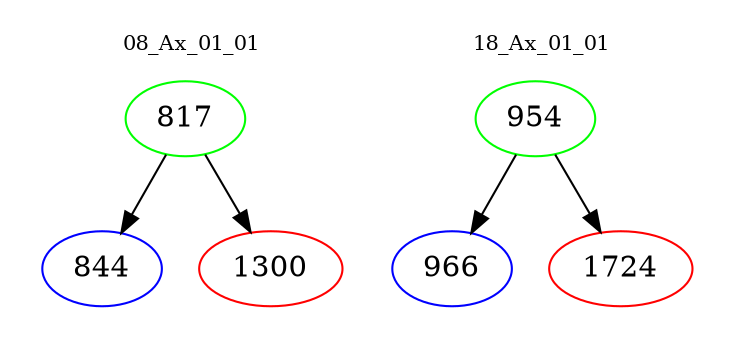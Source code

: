 digraph{
subgraph cluster_0 {
color = white
label = "08_Ax_01_01";
fontsize=10;
T0_817 [label="817", color="green"]
T0_817 -> T0_844 [color="black"]
T0_844 [label="844", color="blue"]
T0_817 -> T0_1300 [color="black"]
T0_1300 [label="1300", color="red"]
}
subgraph cluster_1 {
color = white
label = "18_Ax_01_01";
fontsize=10;
T1_954 [label="954", color="green"]
T1_954 -> T1_966 [color="black"]
T1_966 [label="966", color="blue"]
T1_954 -> T1_1724 [color="black"]
T1_1724 [label="1724", color="red"]
}
}
